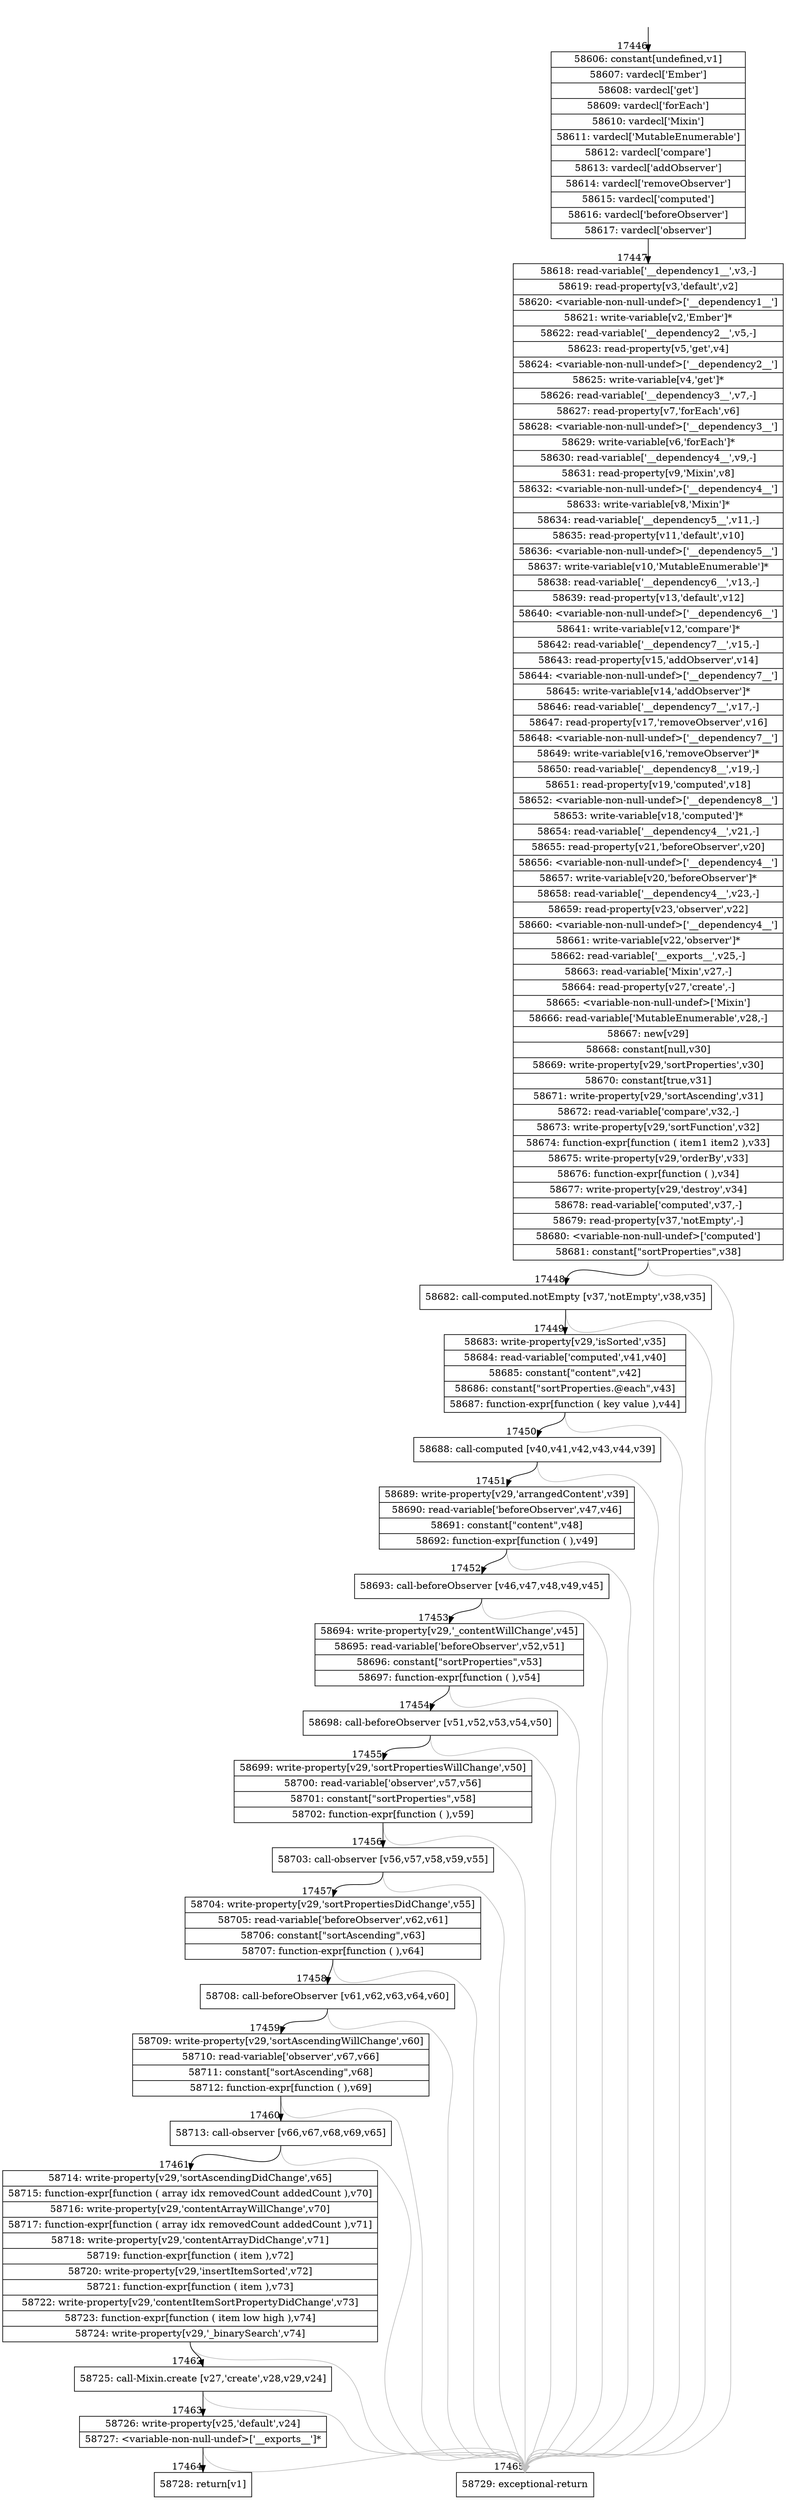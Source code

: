 digraph {
rankdir="TD"
BB_entry1480[shape=none,label=""];
BB_entry1480 -> BB17446 [tailport=s, headport=n, headlabel="    17446"]
BB17446 [shape=record label="{58606: constant[undefined,v1]|58607: vardecl['Ember']|58608: vardecl['get']|58609: vardecl['forEach']|58610: vardecl['Mixin']|58611: vardecl['MutableEnumerable']|58612: vardecl['compare']|58613: vardecl['addObserver']|58614: vardecl['removeObserver']|58615: vardecl['computed']|58616: vardecl['beforeObserver']|58617: vardecl['observer']}" ] 
BB17446 -> BB17447 [tailport=s, headport=n, headlabel="      17447"]
BB17447 [shape=record label="{58618: read-variable['__dependency1__',v3,-]|58619: read-property[v3,'default',v2]|58620: \<variable-non-null-undef\>['__dependency1__']|58621: write-variable[v2,'Ember']*|58622: read-variable['__dependency2__',v5,-]|58623: read-property[v5,'get',v4]|58624: \<variable-non-null-undef\>['__dependency2__']|58625: write-variable[v4,'get']*|58626: read-variable['__dependency3__',v7,-]|58627: read-property[v7,'forEach',v6]|58628: \<variable-non-null-undef\>['__dependency3__']|58629: write-variable[v6,'forEach']*|58630: read-variable['__dependency4__',v9,-]|58631: read-property[v9,'Mixin',v8]|58632: \<variable-non-null-undef\>['__dependency4__']|58633: write-variable[v8,'Mixin']*|58634: read-variable['__dependency5__',v11,-]|58635: read-property[v11,'default',v10]|58636: \<variable-non-null-undef\>['__dependency5__']|58637: write-variable[v10,'MutableEnumerable']*|58638: read-variable['__dependency6__',v13,-]|58639: read-property[v13,'default',v12]|58640: \<variable-non-null-undef\>['__dependency6__']|58641: write-variable[v12,'compare']*|58642: read-variable['__dependency7__',v15,-]|58643: read-property[v15,'addObserver',v14]|58644: \<variable-non-null-undef\>['__dependency7__']|58645: write-variable[v14,'addObserver']*|58646: read-variable['__dependency7__',v17,-]|58647: read-property[v17,'removeObserver',v16]|58648: \<variable-non-null-undef\>['__dependency7__']|58649: write-variable[v16,'removeObserver']*|58650: read-variable['__dependency8__',v19,-]|58651: read-property[v19,'computed',v18]|58652: \<variable-non-null-undef\>['__dependency8__']|58653: write-variable[v18,'computed']*|58654: read-variable['__dependency4__',v21,-]|58655: read-property[v21,'beforeObserver',v20]|58656: \<variable-non-null-undef\>['__dependency4__']|58657: write-variable[v20,'beforeObserver']*|58658: read-variable['__dependency4__',v23,-]|58659: read-property[v23,'observer',v22]|58660: \<variable-non-null-undef\>['__dependency4__']|58661: write-variable[v22,'observer']*|58662: read-variable['__exports__',v25,-]|58663: read-variable['Mixin',v27,-]|58664: read-property[v27,'create',-]|58665: \<variable-non-null-undef\>['Mixin']|58666: read-variable['MutableEnumerable',v28,-]|58667: new[v29]|58668: constant[null,v30]|58669: write-property[v29,'sortProperties',v30]|58670: constant[true,v31]|58671: write-property[v29,'sortAscending',v31]|58672: read-variable['compare',v32,-]|58673: write-property[v29,'sortFunction',v32]|58674: function-expr[function ( item1 item2 ),v33]|58675: write-property[v29,'orderBy',v33]|58676: function-expr[function ( ),v34]|58677: write-property[v29,'destroy',v34]|58678: read-variable['computed',v37,-]|58679: read-property[v37,'notEmpty',-]|58680: \<variable-non-null-undef\>['computed']|58681: constant[\"sortProperties\",v38]}" ] 
BB17447 -> BB17448 [tailport=s, headport=n, headlabel="      17448"]
BB17447 -> BB17465 [tailport=s, headport=n, color=gray, headlabel="      17465"]
BB17448 [shape=record label="{58682: call-computed.notEmpty [v37,'notEmpty',v38,v35]}" ] 
BB17448 -> BB17449 [tailport=s, headport=n, headlabel="      17449"]
BB17448 -> BB17465 [tailport=s, headport=n, color=gray]
BB17449 [shape=record label="{58683: write-property[v29,'isSorted',v35]|58684: read-variable['computed',v41,v40]|58685: constant[\"content\",v42]|58686: constant[\"sortProperties.@each\",v43]|58687: function-expr[function ( key value ),v44]}" ] 
BB17449 -> BB17450 [tailport=s, headport=n, headlabel="      17450"]
BB17449 -> BB17465 [tailport=s, headport=n, color=gray]
BB17450 [shape=record label="{58688: call-computed [v40,v41,v42,v43,v44,v39]}" ] 
BB17450 -> BB17451 [tailport=s, headport=n, headlabel="      17451"]
BB17450 -> BB17465 [tailport=s, headport=n, color=gray]
BB17451 [shape=record label="{58689: write-property[v29,'arrangedContent',v39]|58690: read-variable['beforeObserver',v47,v46]|58691: constant[\"content\",v48]|58692: function-expr[function ( ),v49]}" ] 
BB17451 -> BB17452 [tailport=s, headport=n, headlabel="      17452"]
BB17451 -> BB17465 [tailport=s, headport=n, color=gray]
BB17452 [shape=record label="{58693: call-beforeObserver [v46,v47,v48,v49,v45]}" ] 
BB17452 -> BB17453 [tailport=s, headport=n, headlabel="      17453"]
BB17452 -> BB17465 [tailport=s, headport=n, color=gray]
BB17453 [shape=record label="{58694: write-property[v29,'_contentWillChange',v45]|58695: read-variable['beforeObserver',v52,v51]|58696: constant[\"sortProperties\",v53]|58697: function-expr[function ( ),v54]}" ] 
BB17453 -> BB17454 [tailport=s, headport=n, headlabel="      17454"]
BB17453 -> BB17465 [tailport=s, headport=n, color=gray]
BB17454 [shape=record label="{58698: call-beforeObserver [v51,v52,v53,v54,v50]}" ] 
BB17454 -> BB17455 [tailport=s, headport=n, headlabel="      17455"]
BB17454 -> BB17465 [tailport=s, headport=n, color=gray]
BB17455 [shape=record label="{58699: write-property[v29,'sortPropertiesWillChange',v50]|58700: read-variable['observer',v57,v56]|58701: constant[\"sortProperties\",v58]|58702: function-expr[function ( ),v59]}" ] 
BB17455 -> BB17456 [tailport=s, headport=n, headlabel="      17456"]
BB17455 -> BB17465 [tailport=s, headport=n, color=gray]
BB17456 [shape=record label="{58703: call-observer [v56,v57,v58,v59,v55]}" ] 
BB17456 -> BB17457 [tailport=s, headport=n, headlabel="      17457"]
BB17456 -> BB17465 [tailport=s, headport=n, color=gray]
BB17457 [shape=record label="{58704: write-property[v29,'sortPropertiesDidChange',v55]|58705: read-variable['beforeObserver',v62,v61]|58706: constant[\"sortAscending\",v63]|58707: function-expr[function ( ),v64]}" ] 
BB17457 -> BB17458 [tailport=s, headport=n, headlabel="      17458"]
BB17457 -> BB17465 [tailport=s, headport=n, color=gray]
BB17458 [shape=record label="{58708: call-beforeObserver [v61,v62,v63,v64,v60]}" ] 
BB17458 -> BB17459 [tailport=s, headport=n, headlabel="      17459"]
BB17458 -> BB17465 [tailport=s, headport=n, color=gray]
BB17459 [shape=record label="{58709: write-property[v29,'sortAscendingWillChange',v60]|58710: read-variable['observer',v67,v66]|58711: constant[\"sortAscending\",v68]|58712: function-expr[function ( ),v69]}" ] 
BB17459 -> BB17460 [tailport=s, headport=n, headlabel="      17460"]
BB17459 -> BB17465 [tailport=s, headport=n, color=gray]
BB17460 [shape=record label="{58713: call-observer [v66,v67,v68,v69,v65]}" ] 
BB17460 -> BB17461 [tailport=s, headport=n, headlabel="      17461"]
BB17460 -> BB17465 [tailport=s, headport=n, color=gray]
BB17461 [shape=record label="{58714: write-property[v29,'sortAscendingDidChange',v65]|58715: function-expr[function ( array idx removedCount addedCount ),v70]|58716: write-property[v29,'contentArrayWillChange',v70]|58717: function-expr[function ( array idx removedCount addedCount ),v71]|58718: write-property[v29,'contentArrayDidChange',v71]|58719: function-expr[function ( item ),v72]|58720: write-property[v29,'insertItemSorted',v72]|58721: function-expr[function ( item ),v73]|58722: write-property[v29,'contentItemSortPropertyDidChange',v73]|58723: function-expr[function ( item low high ),v74]|58724: write-property[v29,'_binarySearch',v74]}" ] 
BB17461 -> BB17462 [tailport=s, headport=n, headlabel="      17462"]
BB17461 -> BB17465 [tailport=s, headport=n, color=gray]
BB17462 [shape=record label="{58725: call-Mixin.create [v27,'create',v28,v29,v24]}" ] 
BB17462 -> BB17463 [tailport=s, headport=n, headlabel="      17463"]
BB17462 -> BB17465 [tailport=s, headport=n, color=gray]
BB17463 [shape=record label="{58726: write-property[v25,'default',v24]|58727: \<variable-non-null-undef\>['__exports__']*}" ] 
BB17463 -> BB17464 [tailport=s, headport=n, headlabel="      17464"]
BB17463 -> BB17465 [tailport=s, headport=n, color=gray]
BB17464 [shape=record label="{58728: return[v1]}" ] 
BB17465 [shape=record label="{58729: exceptional-return}" ] 
//#$~ 32987
}
